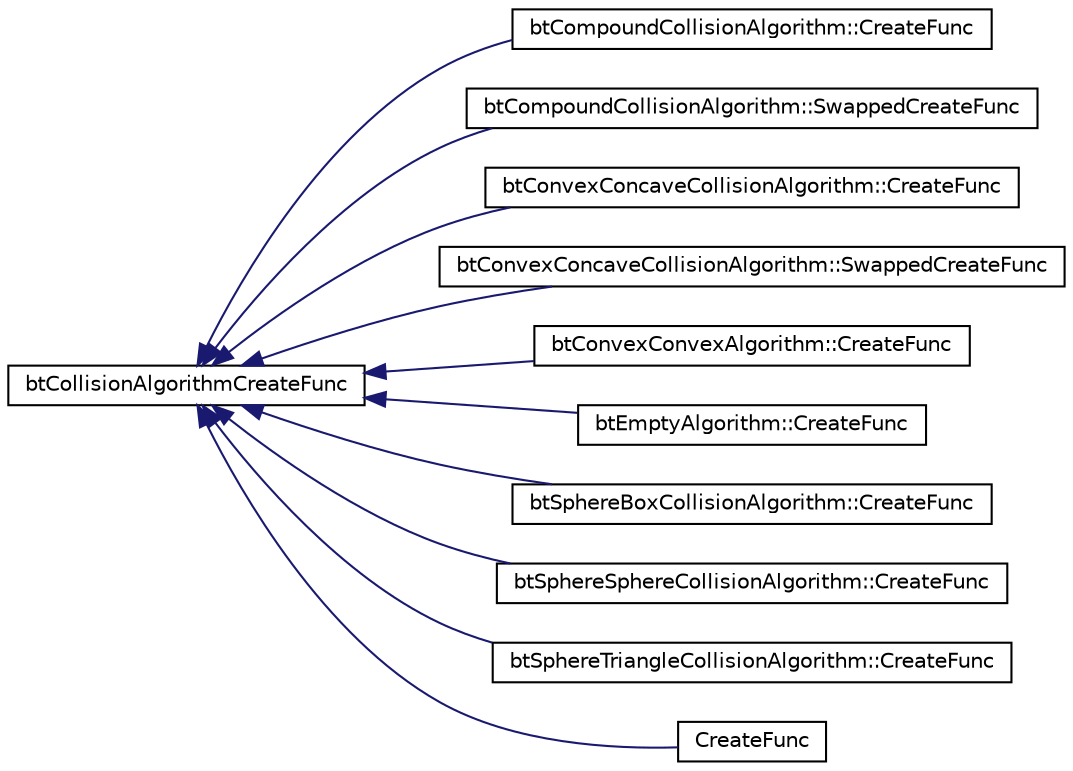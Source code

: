 digraph G
{
  edge [fontname="Helvetica",fontsize="10",labelfontname="Helvetica",labelfontsize="10"];
  node [fontname="Helvetica",fontsize="10",shape=record];
  rankdir="LR";
  Node1 [label="btCollisionAlgorithmCreateFunc",height=0.2,width=0.4,color="black", fillcolor="white", style="filled",URL="$structbtCollisionAlgorithmCreateFunc.html",tooltip="Used by the btCollisionDispatcher to register and create instances for btCollisionAlgorithm."];
  Node1 -> Node2 [dir="back",color="midnightblue",fontsize="10",style="solid",fontname="Helvetica"];
  Node2 [label="btCompoundCollisionAlgorithm::CreateFunc",height=0.2,width=0.4,color="black", fillcolor="white", style="filled",URL="$structbtCompoundCollisionAlgorithm_1_1CreateFunc.html"];
  Node1 -> Node3 [dir="back",color="midnightblue",fontsize="10",style="solid",fontname="Helvetica"];
  Node3 [label="btCompoundCollisionAlgorithm::SwappedCreateFunc",height=0.2,width=0.4,color="black", fillcolor="white", style="filled",URL="$structbtCompoundCollisionAlgorithm_1_1SwappedCreateFunc.html"];
  Node1 -> Node4 [dir="back",color="midnightblue",fontsize="10",style="solid",fontname="Helvetica"];
  Node4 [label="btConvexConcaveCollisionAlgorithm::CreateFunc",height=0.2,width=0.4,color="black", fillcolor="white", style="filled",URL="$structbtConvexConcaveCollisionAlgorithm_1_1CreateFunc.html"];
  Node1 -> Node5 [dir="back",color="midnightblue",fontsize="10",style="solid",fontname="Helvetica"];
  Node5 [label="btConvexConcaveCollisionAlgorithm::SwappedCreateFunc",height=0.2,width=0.4,color="black", fillcolor="white", style="filled",URL="$structbtConvexConcaveCollisionAlgorithm_1_1SwappedCreateFunc.html"];
  Node1 -> Node6 [dir="back",color="midnightblue",fontsize="10",style="solid",fontname="Helvetica"];
  Node6 [label="btConvexConvexAlgorithm::CreateFunc",height=0.2,width=0.4,color="black", fillcolor="white", style="filled",URL="$structbtConvexConvexAlgorithm_1_1CreateFunc.html"];
  Node1 -> Node7 [dir="back",color="midnightblue",fontsize="10",style="solid",fontname="Helvetica"];
  Node7 [label="btEmptyAlgorithm::CreateFunc",height=0.2,width=0.4,color="black", fillcolor="white", style="filled",URL="$structbtEmptyAlgorithm_1_1CreateFunc.html"];
  Node1 -> Node8 [dir="back",color="midnightblue",fontsize="10",style="solid",fontname="Helvetica"];
  Node8 [label="btSphereBoxCollisionAlgorithm::CreateFunc",height=0.2,width=0.4,color="black", fillcolor="white", style="filled",URL="$structbtSphereBoxCollisionAlgorithm_1_1CreateFunc.html"];
  Node1 -> Node9 [dir="back",color="midnightblue",fontsize="10",style="solid",fontname="Helvetica"];
  Node9 [label="btSphereSphereCollisionAlgorithm::CreateFunc",height=0.2,width=0.4,color="black", fillcolor="white", style="filled",URL="$structbtSphereSphereCollisionAlgorithm_1_1CreateFunc.html"];
  Node1 -> Node10 [dir="back",color="midnightblue",fontsize="10",style="solid",fontname="Helvetica"];
  Node10 [label="btSphereTriangleCollisionAlgorithm::CreateFunc",height=0.2,width=0.4,color="black", fillcolor="white", style="filled",URL="$structbtSphereTriangleCollisionAlgorithm_1_1CreateFunc.html"];
  Node1 -> Node11 [dir="back",color="midnightblue",fontsize="10",style="solid",fontname="Helvetica"];
  Node11 [label="CreateFunc",height=0.2,width=0.4,color="black", fillcolor="white", style="filled",URL="$structCreateFunc.html"];
}
